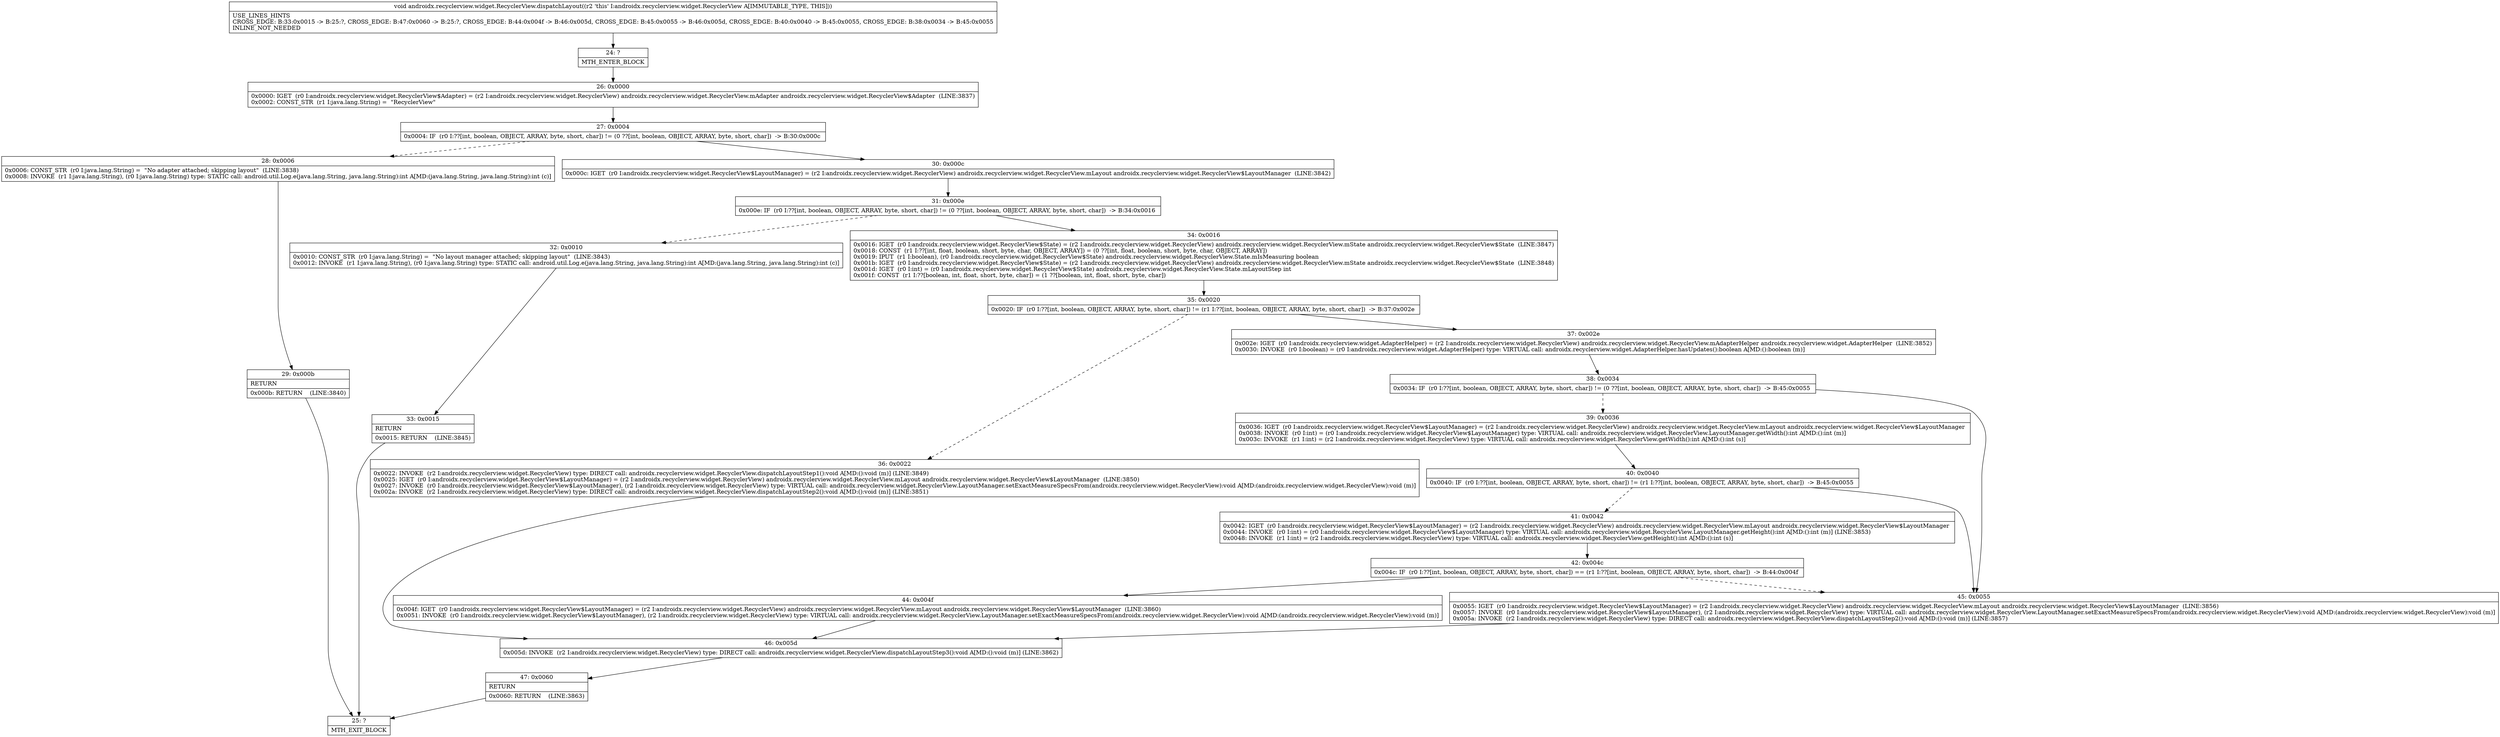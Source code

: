 digraph "CFG forandroidx.recyclerview.widget.RecyclerView.dispatchLayout()V" {
Node_24 [shape=record,label="{24\:\ ?|MTH_ENTER_BLOCK\l}"];
Node_26 [shape=record,label="{26\:\ 0x0000|0x0000: IGET  (r0 I:androidx.recyclerview.widget.RecyclerView$Adapter) = (r2 I:androidx.recyclerview.widget.RecyclerView) androidx.recyclerview.widget.RecyclerView.mAdapter androidx.recyclerview.widget.RecyclerView$Adapter  (LINE:3837)\l0x0002: CONST_STR  (r1 I:java.lang.String) =  \"RecyclerView\" \l}"];
Node_27 [shape=record,label="{27\:\ 0x0004|0x0004: IF  (r0 I:??[int, boolean, OBJECT, ARRAY, byte, short, char]) != (0 ??[int, boolean, OBJECT, ARRAY, byte, short, char])  \-\> B:30:0x000c \l}"];
Node_28 [shape=record,label="{28\:\ 0x0006|0x0006: CONST_STR  (r0 I:java.lang.String) =  \"No adapter attached; skipping layout\"  (LINE:3838)\l0x0008: INVOKE  (r1 I:java.lang.String), (r0 I:java.lang.String) type: STATIC call: android.util.Log.e(java.lang.String, java.lang.String):int A[MD:(java.lang.String, java.lang.String):int (c)]\l}"];
Node_29 [shape=record,label="{29\:\ 0x000b|RETURN\l|0x000b: RETURN    (LINE:3840)\l}"];
Node_25 [shape=record,label="{25\:\ ?|MTH_EXIT_BLOCK\l}"];
Node_30 [shape=record,label="{30\:\ 0x000c|0x000c: IGET  (r0 I:androidx.recyclerview.widget.RecyclerView$LayoutManager) = (r2 I:androidx.recyclerview.widget.RecyclerView) androidx.recyclerview.widget.RecyclerView.mLayout androidx.recyclerview.widget.RecyclerView$LayoutManager  (LINE:3842)\l}"];
Node_31 [shape=record,label="{31\:\ 0x000e|0x000e: IF  (r0 I:??[int, boolean, OBJECT, ARRAY, byte, short, char]) != (0 ??[int, boolean, OBJECT, ARRAY, byte, short, char])  \-\> B:34:0x0016 \l}"];
Node_32 [shape=record,label="{32\:\ 0x0010|0x0010: CONST_STR  (r0 I:java.lang.String) =  \"No layout manager attached; skipping layout\"  (LINE:3843)\l0x0012: INVOKE  (r1 I:java.lang.String), (r0 I:java.lang.String) type: STATIC call: android.util.Log.e(java.lang.String, java.lang.String):int A[MD:(java.lang.String, java.lang.String):int (c)]\l}"];
Node_33 [shape=record,label="{33\:\ 0x0015|RETURN\l|0x0015: RETURN    (LINE:3845)\l}"];
Node_34 [shape=record,label="{34\:\ 0x0016|0x0016: IGET  (r0 I:androidx.recyclerview.widget.RecyclerView$State) = (r2 I:androidx.recyclerview.widget.RecyclerView) androidx.recyclerview.widget.RecyclerView.mState androidx.recyclerview.widget.RecyclerView$State  (LINE:3847)\l0x0018: CONST  (r1 I:??[int, float, boolean, short, byte, char, OBJECT, ARRAY]) = (0 ??[int, float, boolean, short, byte, char, OBJECT, ARRAY]) \l0x0019: IPUT  (r1 I:boolean), (r0 I:androidx.recyclerview.widget.RecyclerView$State) androidx.recyclerview.widget.RecyclerView.State.mIsMeasuring boolean \l0x001b: IGET  (r0 I:androidx.recyclerview.widget.RecyclerView$State) = (r2 I:androidx.recyclerview.widget.RecyclerView) androidx.recyclerview.widget.RecyclerView.mState androidx.recyclerview.widget.RecyclerView$State  (LINE:3848)\l0x001d: IGET  (r0 I:int) = (r0 I:androidx.recyclerview.widget.RecyclerView$State) androidx.recyclerview.widget.RecyclerView.State.mLayoutStep int \l0x001f: CONST  (r1 I:??[boolean, int, float, short, byte, char]) = (1 ??[boolean, int, float, short, byte, char]) \l}"];
Node_35 [shape=record,label="{35\:\ 0x0020|0x0020: IF  (r0 I:??[int, boolean, OBJECT, ARRAY, byte, short, char]) != (r1 I:??[int, boolean, OBJECT, ARRAY, byte, short, char])  \-\> B:37:0x002e \l}"];
Node_36 [shape=record,label="{36\:\ 0x0022|0x0022: INVOKE  (r2 I:androidx.recyclerview.widget.RecyclerView) type: DIRECT call: androidx.recyclerview.widget.RecyclerView.dispatchLayoutStep1():void A[MD:():void (m)] (LINE:3849)\l0x0025: IGET  (r0 I:androidx.recyclerview.widget.RecyclerView$LayoutManager) = (r2 I:androidx.recyclerview.widget.RecyclerView) androidx.recyclerview.widget.RecyclerView.mLayout androidx.recyclerview.widget.RecyclerView$LayoutManager  (LINE:3850)\l0x0027: INVOKE  (r0 I:androidx.recyclerview.widget.RecyclerView$LayoutManager), (r2 I:androidx.recyclerview.widget.RecyclerView) type: VIRTUAL call: androidx.recyclerview.widget.RecyclerView.LayoutManager.setExactMeasureSpecsFrom(androidx.recyclerview.widget.RecyclerView):void A[MD:(androidx.recyclerview.widget.RecyclerView):void (m)]\l0x002a: INVOKE  (r2 I:androidx.recyclerview.widget.RecyclerView) type: DIRECT call: androidx.recyclerview.widget.RecyclerView.dispatchLayoutStep2():void A[MD:():void (m)] (LINE:3851)\l}"];
Node_46 [shape=record,label="{46\:\ 0x005d|0x005d: INVOKE  (r2 I:androidx.recyclerview.widget.RecyclerView) type: DIRECT call: androidx.recyclerview.widget.RecyclerView.dispatchLayoutStep3():void A[MD:():void (m)] (LINE:3862)\l}"];
Node_47 [shape=record,label="{47\:\ 0x0060|RETURN\l|0x0060: RETURN    (LINE:3863)\l}"];
Node_37 [shape=record,label="{37\:\ 0x002e|0x002e: IGET  (r0 I:androidx.recyclerview.widget.AdapterHelper) = (r2 I:androidx.recyclerview.widget.RecyclerView) androidx.recyclerview.widget.RecyclerView.mAdapterHelper androidx.recyclerview.widget.AdapterHelper  (LINE:3852)\l0x0030: INVOKE  (r0 I:boolean) = (r0 I:androidx.recyclerview.widget.AdapterHelper) type: VIRTUAL call: androidx.recyclerview.widget.AdapterHelper.hasUpdates():boolean A[MD:():boolean (m)]\l}"];
Node_38 [shape=record,label="{38\:\ 0x0034|0x0034: IF  (r0 I:??[int, boolean, OBJECT, ARRAY, byte, short, char]) != (0 ??[int, boolean, OBJECT, ARRAY, byte, short, char])  \-\> B:45:0x0055 \l}"];
Node_39 [shape=record,label="{39\:\ 0x0036|0x0036: IGET  (r0 I:androidx.recyclerview.widget.RecyclerView$LayoutManager) = (r2 I:androidx.recyclerview.widget.RecyclerView) androidx.recyclerview.widget.RecyclerView.mLayout androidx.recyclerview.widget.RecyclerView$LayoutManager \l0x0038: INVOKE  (r0 I:int) = (r0 I:androidx.recyclerview.widget.RecyclerView$LayoutManager) type: VIRTUAL call: androidx.recyclerview.widget.RecyclerView.LayoutManager.getWidth():int A[MD:():int (m)]\l0x003c: INVOKE  (r1 I:int) = (r2 I:androidx.recyclerview.widget.RecyclerView) type: VIRTUAL call: androidx.recyclerview.widget.RecyclerView.getWidth():int A[MD:():int (s)]\l}"];
Node_40 [shape=record,label="{40\:\ 0x0040|0x0040: IF  (r0 I:??[int, boolean, OBJECT, ARRAY, byte, short, char]) != (r1 I:??[int, boolean, OBJECT, ARRAY, byte, short, char])  \-\> B:45:0x0055 \l}"];
Node_41 [shape=record,label="{41\:\ 0x0042|0x0042: IGET  (r0 I:androidx.recyclerview.widget.RecyclerView$LayoutManager) = (r2 I:androidx.recyclerview.widget.RecyclerView) androidx.recyclerview.widget.RecyclerView.mLayout androidx.recyclerview.widget.RecyclerView$LayoutManager \l0x0044: INVOKE  (r0 I:int) = (r0 I:androidx.recyclerview.widget.RecyclerView$LayoutManager) type: VIRTUAL call: androidx.recyclerview.widget.RecyclerView.LayoutManager.getHeight():int A[MD:():int (m)] (LINE:3853)\l0x0048: INVOKE  (r1 I:int) = (r2 I:androidx.recyclerview.widget.RecyclerView) type: VIRTUAL call: androidx.recyclerview.widget.RecyclerView.getHeight():int A[MD:():int (s)]\l}"];
Node_42 [shape=record,label="{42\:\ 0x004c|0x004c: IF  (r0 I:??[int, boolean, OBJECT, ARRAY, byte, short, char]) == (r1 I:??[int, boolean, OBJECT, ARRAY, byte, short, char])  \-\> B:44:0x004f \l}"];
Node_44 [shape=record,label="{44\:\ 0x004f|0x004f: IGET  (r0 I:androidx.recyclerview.widget.RecyclerView$LayoutManager) = (r2 I:androidx.recyclerview.widget.RecyclerView) androidx.recyclerview.widget.RecyclerView.mLayout androidx.recyclerview.widget.RecyclerView$LayoutManager  (LINE:3860)\l0x0051: INVOKE  (r0 I:androidx.recyclerview.widget.RecyclerView$LayoutManager), (r2 I:androidx.recyclerview.widget.RecyclerView) type: VIRTUAL call: androidx.recyclerview.widget.RecyclerView.LayoutManager.setExactMeasureSpecsFrom(androidx.recyclerview.widget.RecyclerView):void A[MD:(androidx.recyclerview.widget.RecyclerView):void (m)]\l}"];
Node_45 [shape=record,label="{45\:\ 0x0055|0x0055: IGET  (r0 I:androidx.recyclerview.widget.RecyclerView$LayoutManager) = (r2 I:androidx.recyclerview.widget.RecyclerView) androidx.recyclerview.widget.RecyclerView.mLayout androidx.recyclerview.widget.RecyclerView$LayoutManager  (LINE:3856)\l0x0057: INVOKE  (r0 I:androidx.recyclerview.widget.RecyclerView$LayoutManager), (r2 I:androidx.recyclerview.widget.RecyclerView) type: VIRTUAL call: androidx.recyclerview.widget.RecyclerView.LayoutManager.setExactMeasureSpecsFrom(androidx.recyclerview.widget.RecyclerView):void A[MD:(androidx.recyclerview.widget.RecyclerView):void (m)]\l0x005a: INVOKE  (r2 I:androidx.recyclerview.widget.RecyclerView) type: DIRECT call: androidx.recyclerview.widget.RecyclerView.dispatchLayoutStep2():void A[MD:():void (m)] (LINE:3857)\l}"];
MethodNode[shape=record,label="{void androidx.recyclerview.widget.RecyclerView.dispatchLayout((r2 'this' I:androidx.recyclerview.widget.RecyclerView A[IMMUTABLE_TYPE, THIS]))  | USE_LINES_HINTS\lCROSS_EDGE: B:33:0x0015 \-\> B:25:?, CROSS_EDGE: B:47:0x0060 \-\> B:25:?, CROSS_EDGE: B:44:0x004f \-\> B:46:0x005d, CROSS_EDGE: B:45:0x0055 \-\> B:46:0x005d, CROSS_EDGE: B:40:0x0040 \-\> B:45:0x0055, CROSS_EDGE: B:38:0x0034 \-\> B:45:0x0055\lINLINE_NOT_NEEDED\l}"];
MethodNode -> Node_24;Node_24 -> Node_26;
Node_26 -> Node_27;
Node_27 -> Node_28[style=dashed];
Node_27 -> Node_30;
Node_28 -> Node_29;
Node_29 -> Node_25;
Node_30 -> Node_31;
Node_31 -> Node_32[style=dashed];
Node_31 -> Node_34;
Node_32 -> Node_33;
Node_33 -> Node_25;
Node_34 -> Node_35;
Node_35 -> Node_36[style=dashed];
Node_35 -> Node_37;
Node_36 -> Node_46;
Node_46 -> Node_47;
Node_47 -> Node_25;
Node_37 -> Node_38;
Node_38 -> Node_39[style=dashed];
Node_38 -> Node_45;
Node_39 -> Node_40;
Node_40 -> Node_41[style=dashed];
Node_40 -> Node_45;
Node_41 -> Node_42;
Node_42 -> Node_44;
Node_42 -> Node_45[style=dashed];
Node_44 -> Node_46;
Node_45 -> Node_46;
}

